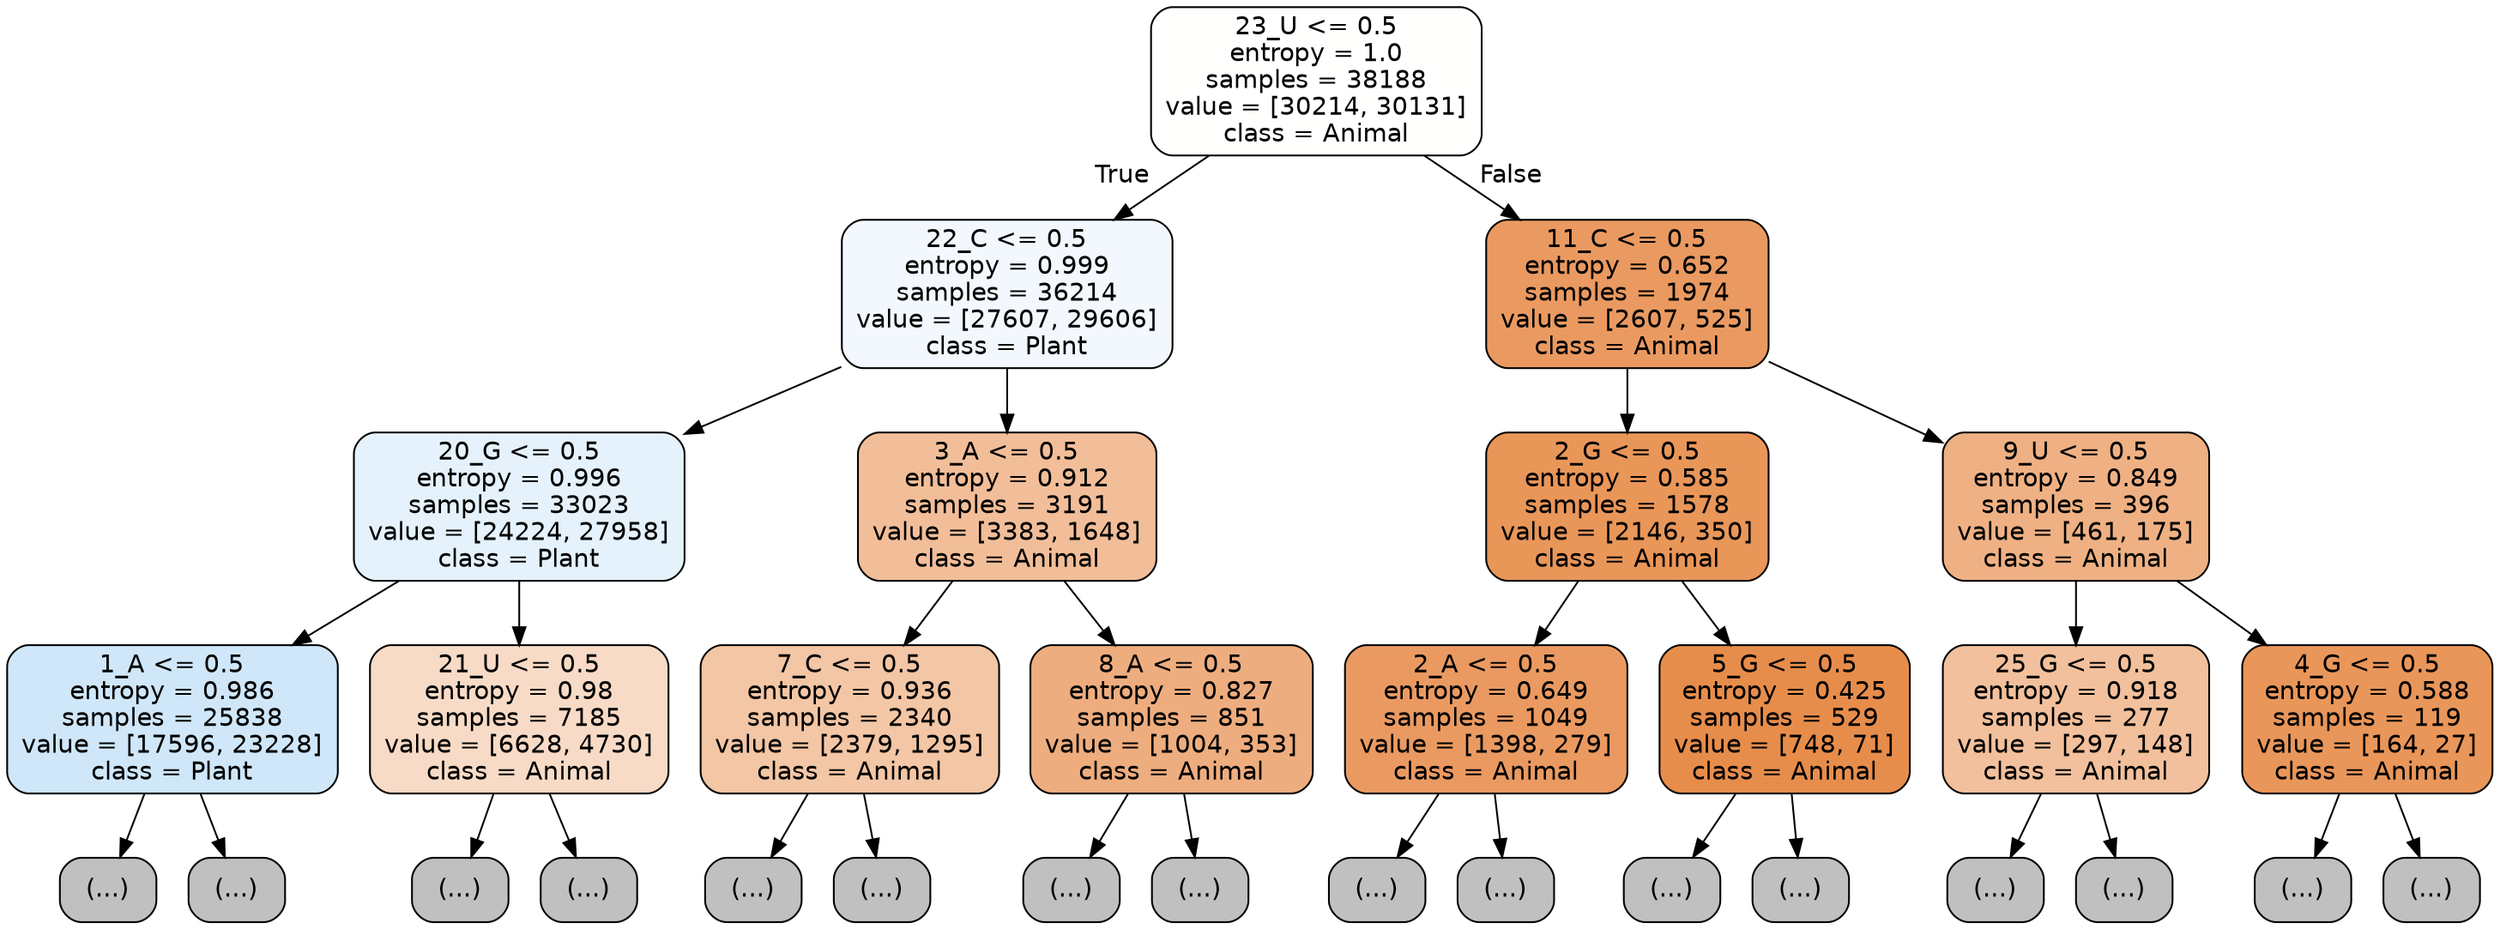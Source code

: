 digraph Tree {
node [shape=box, style="filled, rounded", color="black", fontname="helvetica"] ;
edge [fontname="helvetica"] ;
0 [label="23_U <= 0.5\nentropy = 1.0\nsamples = 38188\nvalue = [30214, 30131]\nclass = Animal", fillcolor="#fffffe"] ;
1 [label="22_C <= 0.5\nentropy = 0.999\nsamples = 36214\nvalue = [27607, 29606]\nclass = Plant", fillcolor="#f2f8fd"] ;
0 -> 1 [labeldistance=2.5, labelangle=45, headlabel="True"] ;
2 [label="20_G <= 0.5\nentropy = 0.996\nsamples = 33023\nvalue = [24224, 27958]\nclass = Plant", fillcolor="#e5f2fc"] ;
1 -> 2 ;
3 [label="1_A <= 0.5\nentropy = 0.986\nsamples = 25838\nvalue = [17596, 23228]\nclass = Plant", fillcolor="#cfe7f9"] ;
2 -> 3 ;
4 [label="(...)", fillcolor="#C0C0C0"] ;
3 -> 4 ;
8397 [label="(...)", fillcolor="#C0C0C0"] ;
3 -> 8397 ;
10966 [label="21_U <= 0.5\nentropy = 0.98\nsamples = 7185\nvalue = [6628, 4730]\nclass = Animal", fillcolor="#f8dbc6"] ;
2 -> 10966 ;
10967 [label="(...)", fillcolor="#C0C0C0"] ;
10966 -> 10967 ;
13786 [label="(...)", fillcolor="#C0C0C0"] ;
10966 -> 13786 ;
14529 [label="3_A <= 0.5\nentropy = 0.912\nsamples = 3191\nvalue = [3383, 1648]\nclass = Animal", fillcolor="#f2be99"] ;
1 -> 14529 ;
14530 [label="7_C <= 0.5\nentropy = 0.936\nsamples = 2340\nvalue = [2379, 1295]\nclass = Animal", fillcolor="#f3c6a5"] ;
14529 -> 14530 ;
14531 [label="(...)", fillcolor="#C0C0C0"] ;
14530 -> 14531 ;
15506 [label="(...)", fillcolor="#C0C0C0"] ;
14530 -> 15506 ;
15785 [label="8_A <= 0.5\nentropy = 0.827\nsamples = 851\nvalue = [1004, 353]\nclass = Animal", fillcolor="#eead7f"] ;
14529 -> 15785 ;
15786 [label="(...)", fillcolor="#C0C0C0"] ;
15785 -> 15786 ;
16113 [label="(...)", fillcolor="#C0C0C0"] ;
15785 -> 16113 ;
16214 [label="11_C <= 0.5\nentropy = 0.652\nsamples = 1974\nvalue = [2607, 525]\nclass = Animal", fillcolor="#ea9a61"] ;
0 -> 16214 [labeldistance=2.5, labelangle=-45, headlabel="False"] ;
16215 [label="2_G <= 0.5\nentropy = 0.585\nsamples = 1578\nvalue = [2146, 350]\nclass = Animal", fillcolor="#e99659"] ;
16214 -> 16215 ;
16216 [label="2_A <= 0.5\nentropy = 0.649\nsamples = 1049\nvalue = [1398, 279]\nclass = Animal", fillcolor="#ea9a61"] ;
16215 -> 16216 ;
16217 [label="(...)", fillcolor="#C0C0C0"] ;
16216 -> 16217 ;
16476 [label="(...)", fillcolor="#C0C0C0"] ;
16216 -> 16476 ;
16605 [label="5_G <= 0.5\nentropy = 0.425\nsamples = 529\nvalue = [748, 71]\nclass = Animal", fillcolor="#e78d4c"] ;
16215 -> 16605 ;
16606 [label="(...)", fillcolor="#C0C0C0"] ;
16605 -> 16606 ;
16717 [label="(...)", fillcolor="#C0C0C0"] ;
16605 -> 16717 ;
16770 [label="9_U <= 0.5\nentropy = 0.849\nsamples = 396\nvalue = [461, 175]\nclass = Animal", fillcolor="#efb184"] ;
16214 -> 16770 ;
16771 [label="25_G <= 0.5\nentropy = 0.918\nsamples = 277\nvalue = [297, 148]\nclass = Animal", fillcolor="#f2c09c"] ;
16770 -> 16771 ;
16772 [label="(...)", fillcolor="#C0C0C0"] ;
16771 -> 16772 ;
16897 [label="(...)", fillcolor="#C0C0C0"] ;
16771 -> 16897 ;
16900 [label="4_G <= 0.5\nentropy = 0.588\nsamples = 119\nvalue = [164, 27]\nclass = Animal", fillcolor="#e9965a"] ;
16770 -> 16900 ;
16901 [label="(...)", fillcolor="#C0C0C0"] ;
16900 -> 16901 ;
16950 [label="(...)", fillcolor="#C0C0C0"] ;
16900 -> 16950 ;
}
